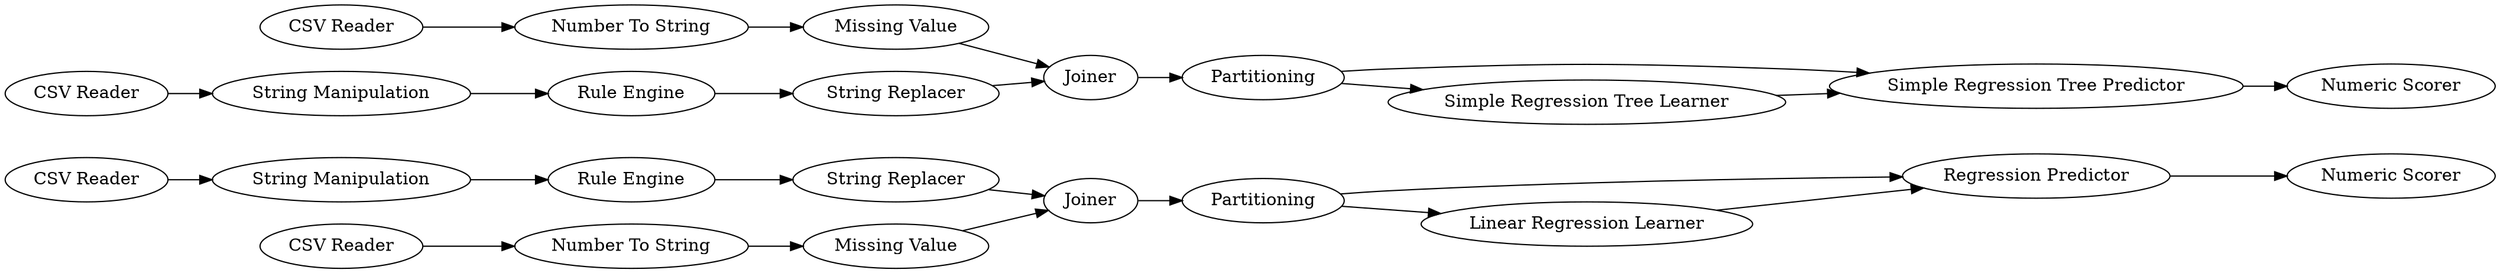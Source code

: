 digraph {
	39 -> 17
	21 -> 23
	51 -> 50
	55 -> 49
	48 -> 55
	48 -> 54
	42 -> 53
	23 -> 26
	17 -> 28
	52 -> 51
	31 -> 32
	54 -> 55
	41 -> 27
	56 -> 52
	57 -> 42
	29 -> 31
	40 -> 21
	27 -> 39
	26 -> 17
	53 -> 47
	47 -> 48
	28 -> 31
	50 -> 47
	28 -> 29
	27 [label="Number To String"]
	57 [label="CSV Reader"]
	55 [label="Simple Regression Tree Predictor"]
	52 [label="String Manipulation"]
	21 [label="String Manipulation"]
	26 [label="String Replacer"]
	17 [label=Joiner]
	49 [label="Numeric Scorer"]
	41 [label="CSV Reader"]
	31 [label="Regression Predictor"]
	51 [label="Rule Engine"]
	56 [label="CSV Reader"]
	54 [label="Simple Regression Tree Learner"]
	48 [label=Partitioning]
	50 [label="String Replacer"]
	42 [label="Number To String"]
	53 [label="Missing Value"]
	28 [label=Partitioning]
	23 [label="Rule Engine"]
	47 [label=Joiner]
	29 [label="Linear Regression Learner"]
	40 [label="CSV Reader"]
	39 [label="Missing Value"]
	32 [label="Numeric Scorer"]
	rankdir=LR
}
